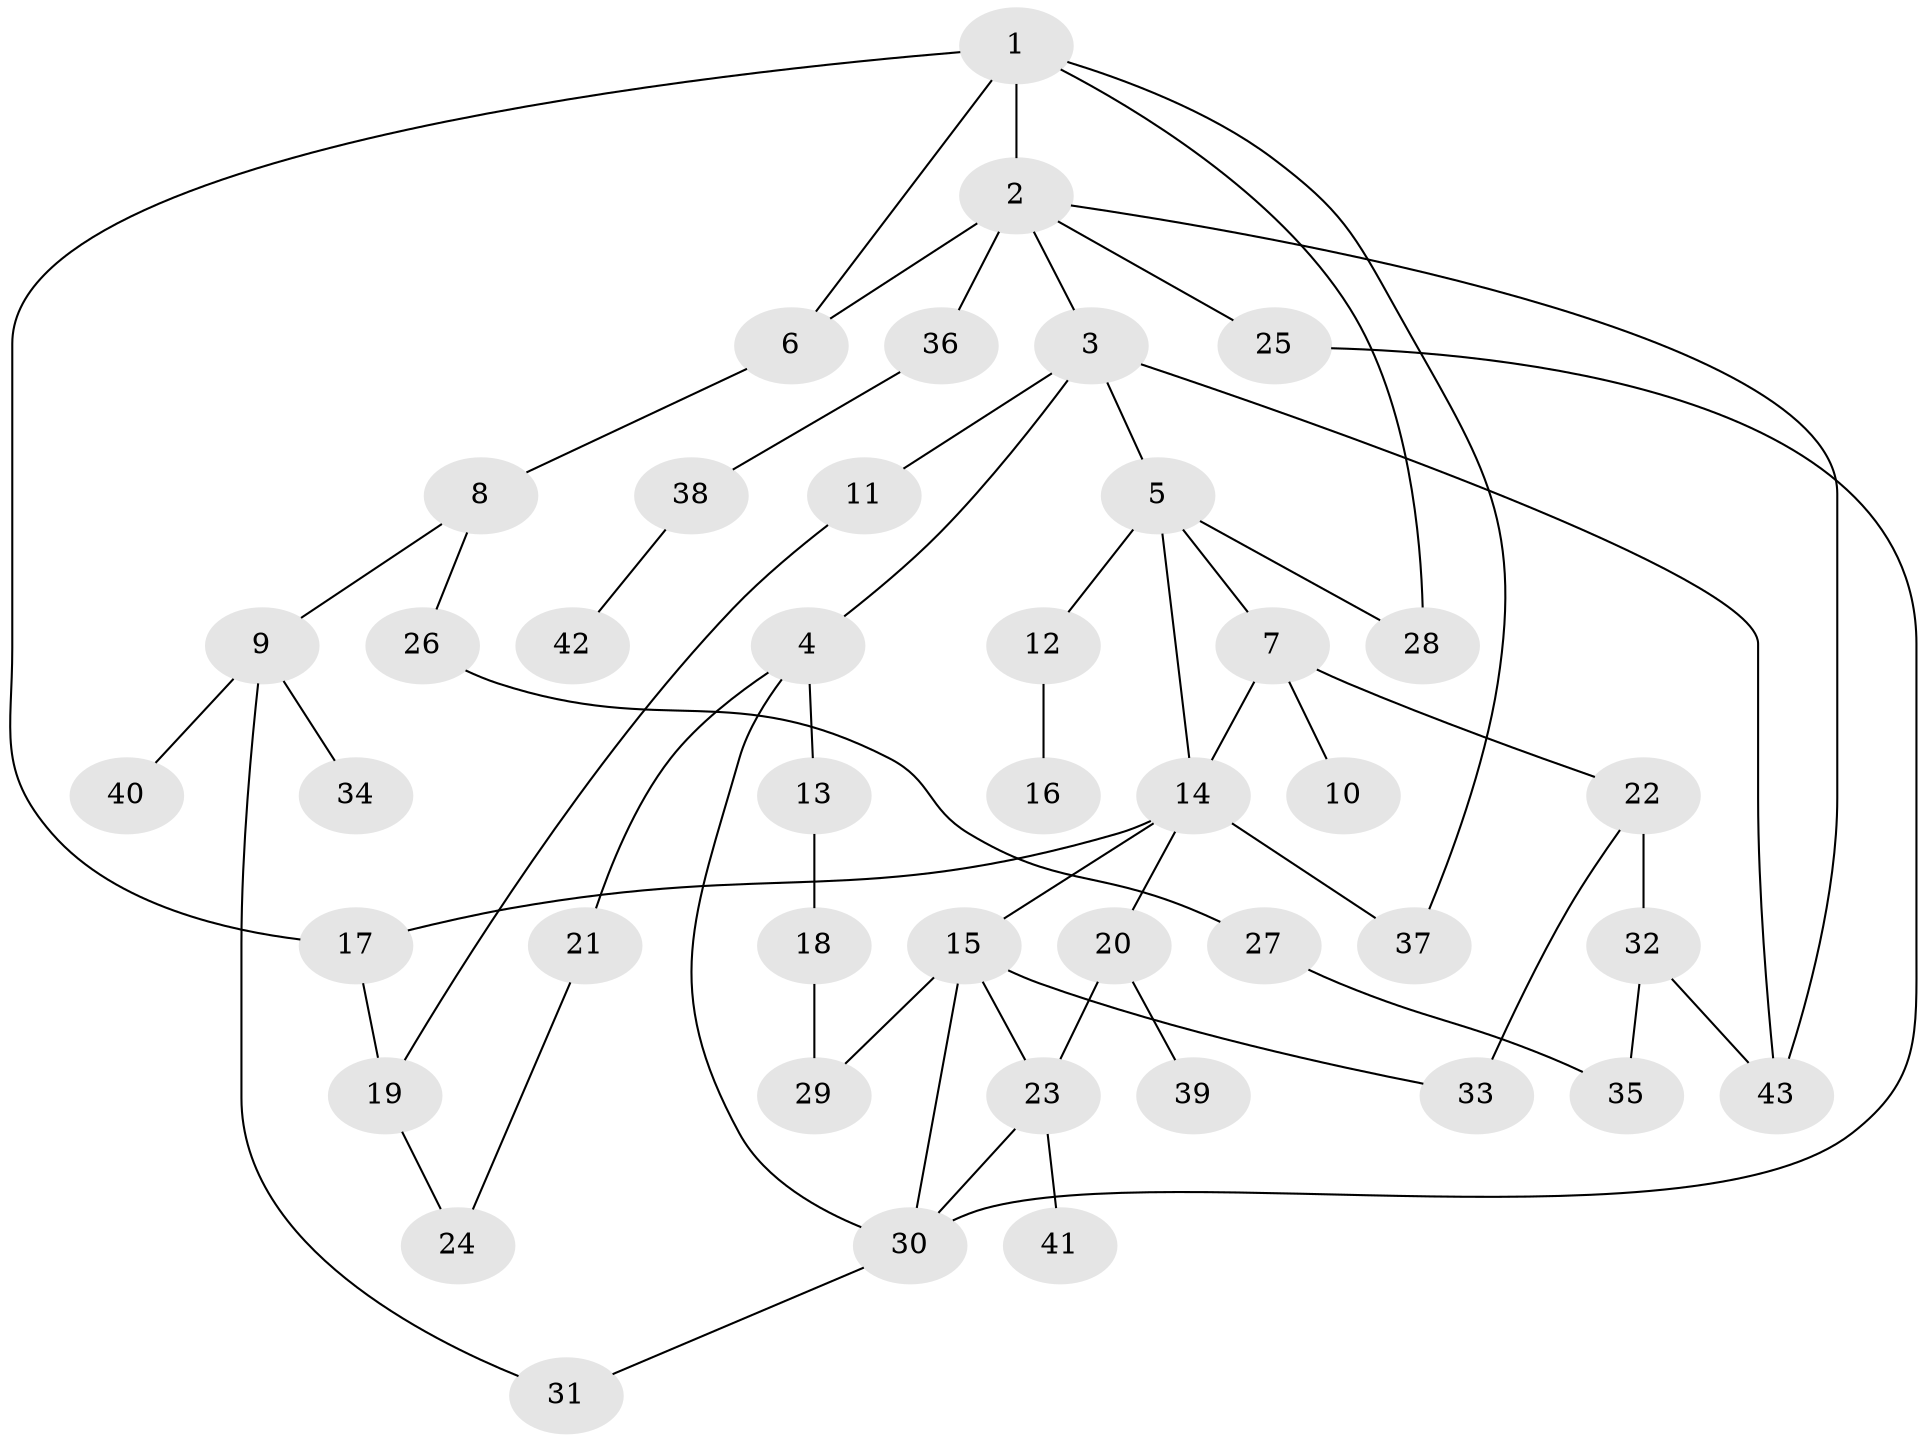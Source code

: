 // original degree distribution, {3: 0.21176470588235294, 2: 0.25882352941176473, 7: 0.011764705882352941, 6: 0.03529411764705882, 4: 0.11764705882352941, 5: 0.047058823529411764, 1: 0.3176470588235294}
// Generated by graph-tools (version 1.1) at 2025/34/03/09/25 02:34:32]
// undirected, 43 vertices, 59 edges
graph export_dot {
graph [start="1"]
  node [color=gray90,style=filled];
  1;
  2;
  3;
  4;
  5;
  6;
  7;
  8;
  9;
  10;
  11;
  12;
  13;
  14;
  15;
  16;
  17;
  18;
  19;
  20;
  21;
  22;
  23;
  24;
  25;
  26;
  27;
  28;
  29;
  30;
  31;
  32;
  33;
  34;
  35;
  36;
  37;
  38;
  39;
  40;
  41;
  42;
  43;
  1 -- 2 [weight=1.0];
  1 -- 6 [weight=1.0];
  1 -- 17 [weight=1.0];
  1 -- 28 [weight=1.0];
  1 -- 37 [weight=1.0];
  2 -- 3 [weight=1.0];
  2 -- 6 [weight=2.0];
  2 -- 25 [weight=1.0];
  2 -- 36 [weight=1.0];
  2 -- 43 [weight=1.0];
  3 -- 4 [weight=1.0];
  3 -- 5 [weight=1.0];
  3 -- 11 [weight=1.0];
  3 -- 43 [weight=1.0];
  4 -- 13 [weight=1.0];
  4 -- 21 [weight=1.0];
  4 -- 30 [weight=1.0];
  5 -- 7 [weight=1.0];
  5 -- 12 [weight=1.0];
  5 -- 14 [weight=1.0];
  5 -- 28 [weight=1.0];
  6 -- 8 [weight=2.0];
  7 -- 10 [weight=1.0];
  7 -- 14 [weight=1.0];
  7 -- 22 [weight=1.0];
  8 -- 9 [weight=1.0];
  8 -- 26 [weight=1.0];
  9 -- 31 [weight=1.0];
  9 -- 34 [weight=1.0];
  9 -- 40 [weight=1.0];
  11 -- 19 [weight=1.0];
  12 -- 16 [weight=1.0];
  13 -- 18 [weight=1.0];
  14 -- 15 [weight=2.0];
  14 -- 17 [weight=1.0];
  14 -- 20 [weight=1.0];
  14 -- 37 [weight=1.0];
  15 -- 23 [weight=1.0];
  15 -- 29 [weight=1.0];
  15 -- 30 [weight=1.0];
  15 -- 33 [weight=1.0];
  17 -- 19 [weight=2.0];
  18 -- 29 [weight=1.0];
  19 -- 24 [weight=1.0];
  20 -- 23 [weight=1.0];
  20 -- 39 [weight=1.0];
  21 -- 24 [weight=1.0];
  22 -- 32 [weight=1.0];
  22 -- 33 [weight=2.0];
  23 -- 30 [weight=1.0];
  23 -- 41 [weight=1.0];
  25 -- 30 [weight=1.0];
  26 -- 27 [weight=1.0];
  27 -- 35 [weight=1.0];
  30 -- 31 [weight=1.0];
  32 -- 35 [weight=1.0];
  32 -- 43 [weight=1.0];
  36 -- 38 [weight=1.0];
  38 -- 42 [weight=1.0];
}
